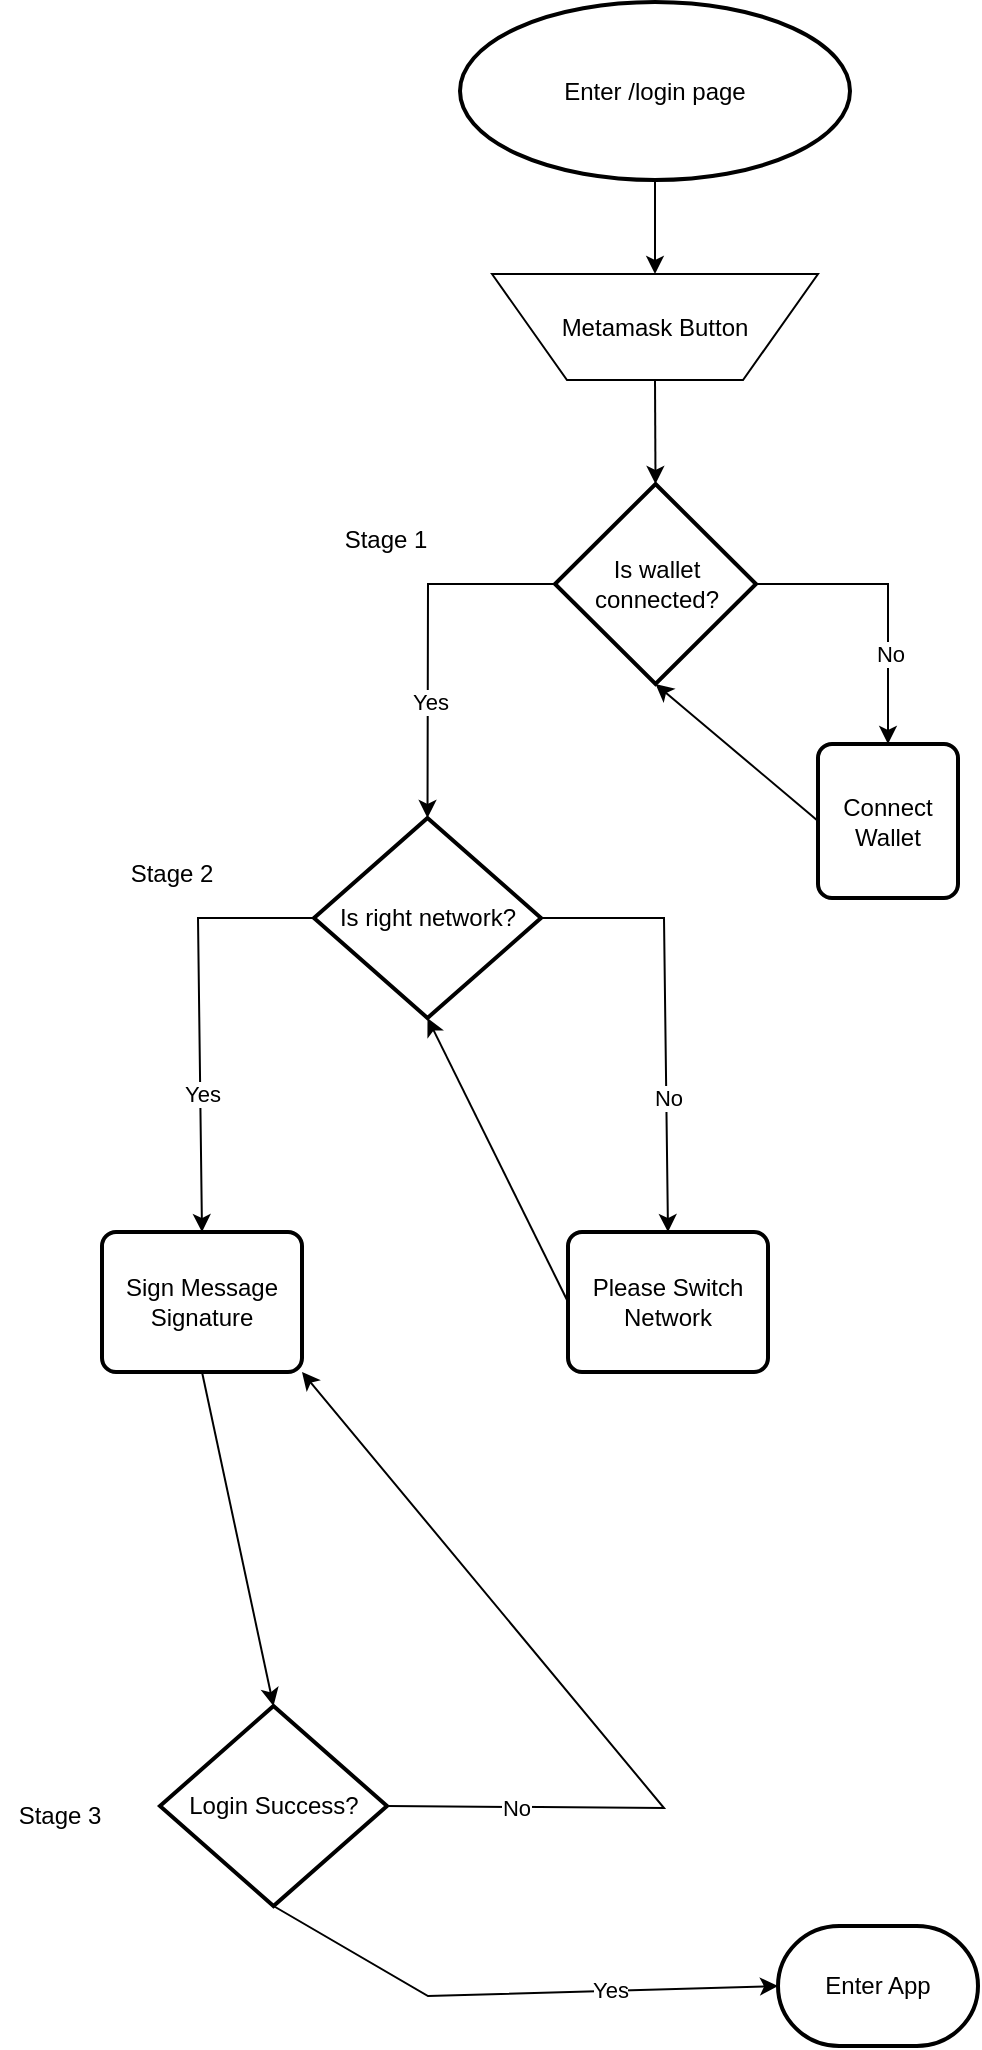 <mxfile version="17.4.6" type="github">
  <diagram id="vrprOAmBegLQs-Yp5dKg" name="Page-1">
    <mxGraphModel dx="2426" dy="1315" grid="0" gridSize="10" guides="1" tooltips="1" connect="1" arrows="1" fold="1" page="1" pageScale="1" pageWidth="850" pageHeight="1100" math="0" shadow="0">
      <root>
        <mxCell id="0" />
        <mxCell id="1" parent="0" />
        <mxCell id="cp1qhwYtQaqQ1pbpjqx6-3" value="Enter /login page" style="strokeWidth=2;html=1;shape=mxgraph.flowchart.start_1;whiteSpace=wrap;" vertex="1" parent="1">
          <mxGeometry x="328" y="53" width="195" height="89" as="geometry" />
        </mxCell>
        <mxCell id="cp1qhwYtQaqQ1pbpjqx6-4" value="Metamask Button" style="verticalLabelPosition=middle;verticalAlign=middle;html=1;shape=trapezoid;perimeter=trapezoidPerimeter;whiteSpace=wrap;size=0.23;arcSize=10;flipV=1;labelPosition=center;align=center;" vertex="1" parent="1">
          <mxGeometry x="344" y="189" width="163" height="53" as="geometry" />
        </mxCell>
        <mxCell id="cp1qhwYtQaqQ1pbpjqx6-5" value="" style="endArrow=classic;html=1;rounded=0;exitX=0.5;exitY=1;exitDx=0;exitDy=0;exitPerimeter=0;" edge="1" parent="1" source="cp1qhwYtQaqQ1pbpjqx6-3" target="cp1qhwYtQaqQ1pbpjqx6-4">
          <mxGeometry width="50" height="50" relative="1" as="geometry">
            <mxPoint x="349" y="391" as="sourcePoint" />
            <mxPoint x="399" y="341" as="targetPoint" />
          </mxGeometry>
        </mxCell>
        <mxCell id="cp1qhwYtQaqQ1pbpjqx6-6" value="Is wallet connected?" style="strokeWidth=2;html=1;shape=mxgraph.flowchart.decision;whiteSpace=wrap;" vertex="1" parent="1">
          <mxGeometry x="375.5" y="294" width="100.5" height="100" as="geometry" />
        </mxCell>
        <mxCell id="cp1qhwYtQaqQ1pbpjqx6-7" value="" style="endArrow=classic;html=1;rounded=0;exitX=0;exitY=0.5;exitDx=0;exitDy=0;exitPerimeter=0;entryX=0.5;entryY=0;entryDx=0;entryDy=0;entryPerimeter=0;" edge="1" parent="1" source="cp1qhwYtQaqQ1pbpjqx6-6" target="cp1qhwYtQaqQ1pbpjqx6-17">
          <mxGeometry width="50" height="50" relative="1" as="geometry">
            <mxPoint x="349" y="391" as="sourcePoint" />
            <mxPoint x="312" y="426" as="targetPoint" />
            <Array as="points">
              <mxPoint x="312" y="344" />
            </Array>
          </mxGeometry>
        </mxCell>
        <mxCell id="cp1qhwYtQaqQ1pbpjqx6-11" value="Yes" style="edgeLabel;html=1;align=center;verticalAlign=middle;resizable=0;points=[];fontColor=default;" vertex="1" connectable="0" parent="cp1qhwYtQaqQ1pbpjqx6-7">
          <mxGeometry x="0.36" y="1" relative="1" as="geometry">
            <mxPoint as="offset" />
          </mxGeometry>
        </mxCell>
        <mxCell id="cp1qhwYtQaqQ1pbpjqx6-8" value="" style="endArrow=classic;html=1;rounded=0;exitX=1;exitY=0.5;exitDx=0;exitDy=0;exitPerimeter=0;entryX=0.5;entryY=0;entryDx=0;entryDy=0;" edge="1" parent="1" source="cp1qhwYtQaqQ1pbpjqx6-6" target="cp1qhwYtQaqQ1pbpjqx6-24">
          <mxGeometry width="50" height="50" relative="1" as="geometry">
            <mxPoint x="385.5" y="354" as="sourcePoint" />
            <mxPoint x="540" y="420" as="targetPoint" />
            <Array as="points">
              <mxPoint x="542" y="344" />
            </Array>
          </mxGeometry>
        </mxCell>
        <mxCell id="cp1qhwYtQaqQ1pbpjqx6-12" value="No" style="edgeLabel;html=1;align=center;verticalAlign=middle;resizable=0;points=[];fontColor=default;" vertex="1" connectable="0" parent="cp1qhwYtQaqQ1pbpjqx6-8">
          <mxGeometry x="0.38" y="1" relative="1" as="geometry">
            <mxPoint as="offset" />
          </mxGeometry>
        </mxCell>
        <mxCell id="cp1qhwYtQaqQ1pbpjqx6-9" value="" style="endArrow=classic;html=1;rounded=0;exitX=0.5;exitY=1;exitDx=0;exitDy=0;entryX=0.5;entryY=0;entryDx=0;entryDy=0;entryPerimeter=0;" edge="1" parent="1" source="cp1qhwYtQaqQ1pbpjqx6-4" target="cp1qhwYtQaqQ1pbpjqx6-6">
          <mxGeometry width="50" height="50" relative="1" as="geometry">
            <mxPoint x="332" y="302" as="sourcePoint" />
            <mxPoint x="382" y="252" as="targetPoint" />
          </mxGeometry>
        </mxCell>
        <mxCell id="cp1qhwYtQaqQ1pbpjqx6-17" value="Is right network?" style="strokeWidth=2;html=1;shape=mxgraph.flowchart.decision;whiteSpace=wrap;" vertex="1" parent="1">
          <mxGeometry x="255" y="461" width="113.5" height="100" as="geometry" />
        </mxCell>
        <mxCell id="cp1qhwYtQaqQ1pbpjqx6-18" value="" style="endArrow=classic;html=1;rounded=0;exitX=0;exitY=0.5;exitDx=0;exitDy=0;exitPerimeter=0;entryX=0.5;entryY=0;entryDx=0;entryDy=0;" edge="1" parent="1" source="cp1qhwYtQaqQ1pbpjqx6-17" target="cp1qhwYtQaqQ1pbpjqx6-29">
          <mxGeometry width="50" height="50" relative="1" as="geometry">
            <mxPoint x="236" y="524" as="sourcePoint" />
            <mxPoint x="197" y="615" as="targetPoint" />
            <Array as="points">
              <mxPoint x="197" y="511" />
            </Array>
          </mxGeometry>
        </mxCell>
        <mxCell id="cp1qhwYtQaqQ1pbpjqx6-19" value="Yes" style="edgeLabel;html=1;align=center;verticalAlign=middle;resizable=0;points=[];fontColor=default;" vertex="1" connectable="0" parent="cp1qhwYtQaqQ1pbpjqx6-18">
          <mxGeometry x="0.36" y="1" relative="1" as="geometry">
            <mxPoint as="offset" />
          </mxGeometry>
        </mxCell>
        <mxCell id="cp1qhwYtQaqQ1pbpjqx6-20" value="" style="endArrow=classic;html=1;rounded=0;exitX=1;exitY=0.5;exitDx=0;exitDy=0;exitPerimeter=0;entryX=0.5;entryY=0;entryDx=0;entryDy=0;" edge="1" parent="1" source="cp1qhwYtQaqQ1pbpjqx6-17" target="cp1qhwYtQaqQ1pbpjqx6-28">
          <mxGeometry width="50" height="50" relative="1" as="geometry">
            <mxPoint x="272.5" y="487" as="sourcePoint" />
            <mxPoint x="430" y="628" as="targetPoint" />
            <Array as="points">
              <mxPoint x="430" y="511" />
            </Array>
          </mxGeometry>
        </mxCell>
        <mxCell id="cp1qhwYtQaqQ1pbpjqx6-21" value="No" style="edgeLabel;html=1;align=center;verticalAlign=middle;resizable=0;points=[];fontColor=default;" vertex="1" connectable="0" parent="cp1qhwYtQaqQ1pbpjqx6-20">
          <mxGeometry x="0.38" y="1" relative="1" as="geometry">
            <mxPoint as="offset" />
          </mxGeometry>
        </mxCell>
        <mxCell id="cp1qhwYtQaqQ1pbpjqx6-24" value="Connect Wallet" style="rounded=1;whiteSpace=wrap;html=1;absoluteArcSize=1;arcSize=14;strokeWidth=2;fontColor=default;" vertex="1" parent="1">
          <mxGeometry x="507" y="424" width="70" height="77" as="geometry" />
        </mxCell>
        <mxCell id="cp1qhwYtQaqQ1pbpjqx6-25" value="" style="endArrow=classic;html=1;rounded=0;fontColor=default;entryX=0.5;entryY=1;entryDx=0;entryDy=0;entryPerimeter=0;exitX=0;exitY=0.5;exitDx=0;exitDy=0;" edge="1" parent="1" source="cp1qhwYtQaqQ1pbpjqx6-24" target="cp1qhwYtQaqQ1pbpjqx6-6">
          <mxGeometry width="50" height="50" relative="1" as="geometry">
            <mxPoint x="506" y="459" as="sourcePoint" />
            <mxPoint x="456" y="446" as="targetPoint" />
          </mxGeometry>
        </mxCell>
        <mxCell id="cp1qhwYtQaqQ1pbpjqx6-28" value="Please Switch Network" style="rounded=1;whiteSpace=wrap;html=1;absoluteArcSize=1;arcSize=14;strokeWidth=2;fontColor=default;" vertex="1" parent="1">
          <mxGeometry x="382" y="668" width="100" height="70" as="geometry" />
        </mxCell>
        <mxCell id="cp1qhwYtQaqQ1pbpjqx6-29" value="Sign Message Signature" style="rounded=1;whiteSpace=wrap;html=1;absoluteArcSize=1;arcSize=14;strokeWidth=2;fontColor=default;" vertex="1" parent="1">
          <mxGeometry x="149" y="668" width="100" height="70" as="geometry" />
        </mxCell>
        <mxCell id="cp1qhwYtQaqQ1pbpjqx6-30" value="" style="endArrow=classic;html=1;rounded=0;fontColor=default;entryX=0.5;entryY=1;entryDx=0;entryDy=0;exitX=0;exitY=0.5;exitDx=0;exitDy=0;entryPerimeter=0;" edge="1" parent="1" source="cp1qhwYtQaqQ1pbpjqx6-28" target="cp1qhwYtQaqQ1pbpjqx6-17">
          <mxGeometry width="50" height="50" relative="1" as="geometry">
            <mxPoint x="409.38" y="649.5" as="sourcePoint" />
            <mxPoint x="214.13" y="648" as="targetPoint" />
          </mxGeometry>
        </mxCell>
        <mxCell id="cp1qhwYtQaqQ1pbpjqx6-31" value="Stage 1" style="text;html=1;strokeColor=none;fillColor=none;align=center;verticalAlign=middle;whiteSpace=wrap;rounded=0;fontColor=default;" vertex="1" parent="1">
          <mxGeometry x="261" y="307" width="60" height="30" as="geometry" />
        </mxCell>
        <mxCell id="cp1qhwYtQaqQ1pbpjqx6-32" value="Stage 2" style="text;html=1;strokeColor=none;fillColor=none;align=center;verticalAlign=middle;whiteSpace=wrap;rounded=0;fontColor=default;" vertex="1" parent="1">
          <mxGeometry x="154" y="474" width="60" height="30" as="geometry" />
        </mxCell>
        <mxCell id="cp1qhwYtQaqQ1pbpjqx6-33" value="Login Success?" style="strokeWidth=2;html=1;shape=mxgraph.flowchart.decision;whiteSpace=wrap;" vertex="1" parent="1">
          <mxGeometry x="178" y="905" width="113.5" height="100" as="geometry" />
        </mxCell>
        <mxCell id="cp1qhwYtQaqQ1pbpjqx6-34" value="" style="endArrow=classic;html=1;rounded=0;exitX=0.5;exitY=1;exitDx=0;exitDy=0;exitPerimeter=0;entryX=0;entryY=0.5;entryDx=0;entryDy=0;entryPerimeter=0;" edge="1" parent="1" source="cp1qhwYtQaqQ1pbpjqx6-33" target="cp1qhwYtQaqQ1pbpjqx6-44">
          <mxGeometry width="50" height="50" relative="1" as="geometry">
            <mxPoint x="236" y="969" as="sourcePoint" />
            <mxPoint x="199" y="1113.0" as="targetPoint" />
            <Array as="points">
              <mxPoint x="312" y="1050" />
            </Array>
          </mxGeometry>
        </mxCell>
        <mxCell id="cp1qhwYtQaqQ1pbpjqx6-35" value="Yes" style="edgeLabel;html=1;align=center;verticalAlign=middle;resizable=0;points=[];fontColor=default;" vertex="1" connectable="0" parent="cp1qhwYtQaqQ1pbpjqx6-34">
          <mxGeometry x="0.36" y="1" relative="1" as="geometry">
            <mxPoint as="offset" />
          </mxGeometry>
        </mxCell>
        <mxCell id="cp1qhwYtQaqQ1pbpjqx6-36" value="" style="endArrow=classic;html=1;rounded=0;exitX=1;exitY=0.5;exitDx=0;exitDy=0;exitPerimeter=0;entryX=1;entryY=1;entryDx=0;entryDy=0;" edge="1" parent="1" source="cp1qhwYtQaqQ1pbpjqx6-33" target="cp1qhwYtQaqQ1pbpjqx6-29">
          <mxGeometry width="50" height="50" relative="1" as="geometry">
            <mxPoint x="272.5" y="932" as="sourcePoint" />
            <mxPoint x="432.0" y="1113.0" as="targetPoint" />
            <Array as="points">
              <mxPoint x="430" y="956" />
            </Array>
          </mxGeometry>
        </mxCell>
        <mxCell id="cp1qhwYtQaqQ1pbpjqx6-37" value="No" style="edgeLabel;html=1;align=center;verticalAlign=middle;resizable=0;points=[];fontColor=default;" vertex="1" connectable="0" parent="cp1qhwYtQaqQ1pbpjqx6-36">
          <mxGeometry x="0.38" y="1" relative="1" as="geometry">
            <mxPoint x="24" y="116" as="offset" />
          </mxGeometry>
        </mxCell>
        <mxCell id="cp1qhwYtQaqQ1pbpjqx6-41" value="Stage 3" style="text;html=1;strokeColor=none;fillColor=none;align=center;verticalAlign=middle;whiteSpace=wrap;rounded=0;fontColor=default;" vertex="1" parent="1">
          <mxGeometry x="98" y="945" width="60" height="30" as="geometry" />
        </mxCell>
        <mxCell id="cp1qhwYtQaqQ1pbpjqx6-42" value="" style="endArrow=classic;html=1;rounded=0;fontColor=default;entryX=0.5;entryY=0;entryDx=0;entryDy=0;exitX=0.5;exitY=1;exitDx=0;exitDy=0;entryPerimeter=0;" edge="1" parent="1" source="cp1qhwYtQaqQ1pbpjqx6-29" target="cp1qhwYtQaqQ1pbpjqx6-33">
          <mxGeometry width="50" height="50" relative="1" as="geometry">
            <mxPoint x="392" y="713" as="sourcePoint" />
            <mxPoint x="259" y="713" as="targetPoint" />
            <Array as="points" />
          </mxGeometry>
        </mxCell>
        <mxCell id="cp1qhwYtQaqQ1pbpjqx6-44" value="Enter App" style="strokeWidth=2;html=1;shape=mxgraph.flowchart.terminator;whiteSpace=wrap;fontColor=default;" vertex="1" parent="1">
          <mxGeometry x="487" y="1015" width="100" height="60" as="geometry" />
        </mxCell>
      </root>
    </mxGraphModel>
  </diagram>
</mxfile>
